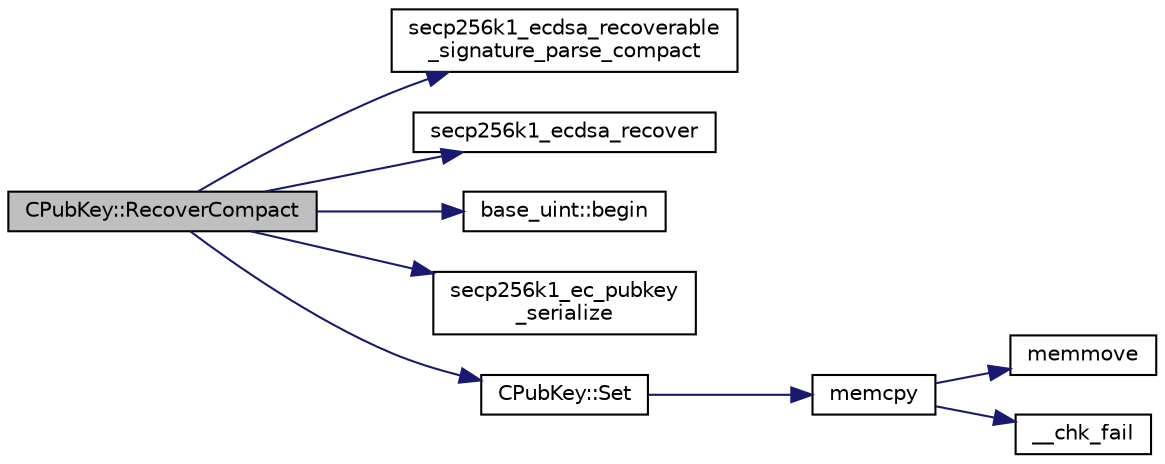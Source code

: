 digraph "CPubKey::RecoverCompact"
{
  edge [fontname="Helvetica",fontsize="10",labelfontname="Helvetica",labelfontsize="10"];
  node [fontname="Helvetica",fontsize="10",shape=record];
  rankdir="LR";
  Node441 [label="CPubKey::RecoverCompact",height=0.2,width=0.4,color="black", fillcolor="grey75", style="filled", fontcolor="black"];
  Node441 -> Node442 [color="midnightblue",fontsize="10",style="solid",fontname="Helvetica"];
  Node442 [label="secp256k1_ecdsa_recoverable\l_signature_parse_compact",height=0.2,width=0.4,color="black", fillcolor="white", style="filled",URL="$secp256k1__recovery_8h.html#a6699b45dc75be70f028ac7d8ffaba46e",tooltip="Parse a compact ECDSA signature (64 bytes + recovery id). "];
  Node441 -> Node443 [color="midnightblue",fontsize="10",style="solid",fontname="Helvetica"];
  Node443 [label="secp256k1_ecdsa_recover",height=0.2,width=0.4,color="black", fillcolor="white", style="filled",URL="$secp256k1__recovery_8h.html#a7e156c6f4be24b07f4a563210dcb1a2e",tooltip="Recover an ECDSA public key from a signature. "];
  Node441 -> Node444 [color="midnightblue",fontsize="10",style="solid",fontname="Helvetica"];
  Node444 [label="base_uint::begin",height=0.2,width=0.4,color="black", fillcolor="white", style="filled",URL="$classbase__uint.html#aaa32054bf4e8fbb31d54a75f6065174d"];
  Node441 -> Node445 [color="midnightblue",fontsize="10",style="solid",fontname="Helvetica"];
  Node445 [label="secp256k1_ec_pubkey\l_serialize",height=0.2,width=0.4,color="black", fillcolor="white", style="filled",URL="$secp256k1_8h.html#a34977bf00322e510e881160c421836d7",tooltip="Serialize a pubkey object into a serialized byte sequence. "];
  Node441 -> Node446 [color="midnightblue",fontsize="10",style="solid",fontname="Helvetica"];
  Node446 [label="CPubKey::Set",height=0.2,width=0.4,color="black", fillcolor="white", style="filled",URL="$class_c_pub_key.html#af59bc1d3be119c1f8b49d3c1e2c0797b"];
  Node446 -> Node447 [color="midnightblue",fontsize="10",style="solid",fontname="Helvetica"];
  Node447 [label="memcpy",height=0.2,width=0.4,color="black", fillcolor="white", style="filled",URL="$glibc__compat_8cpp.html#a0f46826ab0466591e136db24394923cf"];
  Node447 -> Node448 [color="midnightblue",fontsize="10",style="solid",fontname="Helvetica"];
  Node448 [label="memmove",height=0.2,width=0.4,color="black", fillcolor="white", style="filled",URL="$glibc__compat_8cpp.html#a9778d49e9029dd75bc53ecbbf9f5e9a1"];
  Node447 -> Node449 [color="midnightblue",fontsize="10",style="solid",fontname="Helvetica"];
  Node449 [label="__chk_fail",height=0.2,width=0.4,color="black", fillcolor="white", style="filled",URL="$glibc__compat_8cpp.html#a424ac71631da5ada2976630ff67051d1"];
}
